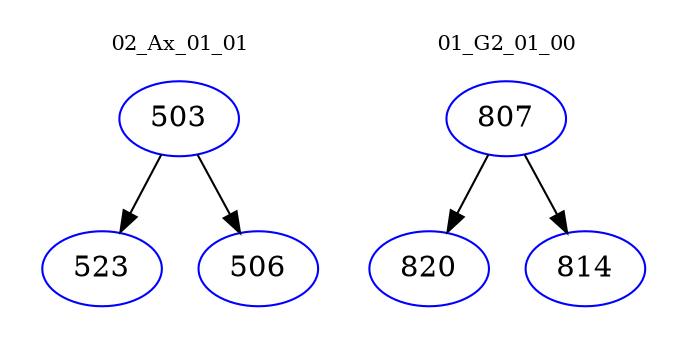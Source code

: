 digraph{
subgraph cluster_0 {
color = white
label = "02_Ax_01_01";
fontsize=10;
T0_503 [label="503", color="blue"]
T0_503 -> T0_523 [color="black"]
T0_523 [label="523", color="blue"]
T0_503 -> T0_506 [color="black"]
T0_506 [label="506", color="blue"]
}
subgraph cluster_1 {
color = white
label = "01_G2_01_00";
fontsize=10;
T1_807 [label="807", color="blue"]
T1_807 -> T1_820 [color="black"]
T1_820 [label="820", color="blue"]
T1_807 -> T1_814 [color="black"]
T1_814 [label="814", color="blue"]
}
}
